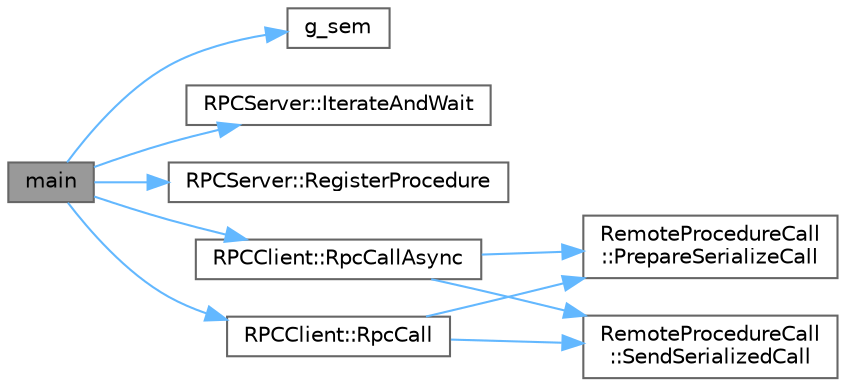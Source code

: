 digraph "main"
{
 // LATEX_PDF_SIZE
  bgcolor="transparent";
  edge [fontname=Helvetica,fontsize=10,labelfontname=Helvetica,labelfontsize=10];
  node [fontname=Helvetica,fontsize=10,shape=box,height=0.2,width=0.4];
  rankdir="LR";
  Node1 [id="Node000001",label="main",height=0.2,width=0.4,color="gray40", fillcolor="grey60", style="filled", fontcolor="black",tooltip=" "];
  Node1 -> Node2 [id="edge1_Node000001_Node000002",color="steelblue1",style="solid",tooltip=" "];
  Node2 [id="Node000002",label="g_sem",height=0.2,width=0.4,color="grey40", fillcolor="white", style="filled",URL="$test_8cpp.html#ab84bdf9835c57d8248b1685d968fa2d3",tooltip=" "];
  Node1 -> Node3 [id="edge2_Node000001_Node000003",color="steelblue1",style="solid",tooltip=" "];
  Node3 [id="Node000003",label="RPCServer::IterateAndWait",height=0.2,width=0.4,color="grey40", fillcolor="white", style="filled",URL="$class_r_p_c_server.html#aa0789295acfd6111907957f4feafcebe",tooltip=" "];
  Node1 -> Node4 [id="edge3_Node000001_Node000004",color="steelblue1",style="solid",tooltip=" "];
  Node4 [id="Node000004",label="RPCServer::RegisterProcedure",height=0.2,width=0.4,color="grey40", fillcolor="white", style="filled",URL="$class_r_p_c_server.html#a8528062f54f43807e392739dbea93e2b",tooltip="Registers a procedure so it can be called by a Remote Client."];
  Node1 -> Node5 [id="edge4_Node000001_Node000005",color="steelblue1",style="solid",tooltip=" "];
  Node5 [id="Node000005",label="RPCClient::RpcCall",height=0.2,width=0.4,color="grey40", fillcolor="white", style="filled",URL="$class_r_p_c_client.html#aafa4b8e67880abb541605fb0e3925af8",tooltip="see RemoteProcedureCall::SerializedCall and RemoteProcedureCall::SendSerializedCall...."];
  Node5 -> Node6 [id="edge5_Node000005_Node000006",color="steelblue1",style="solid",tooltip=" "];
  Node6 [id="Node000006",label="RemoteProcedureCall\l::PrepareSerializeCall",height=0.2,width=0.4,color="grey40", fillcolor="white", style="filled",URL="$class_remote_procedure_call.html#a6d2372c3e97c87b803e4c098810db711",tooltip="Serializes the given function call so the resulting byte stream can be sent over the associated link ..."];
  Node5 -> Node7 [id="edge6_Node000005_Node000007",color="steelblue1",style="solid",tooltip=" "];
  Node7 [id="Node000007",label="RemoteProcedureCall\l::SendSerializedCall",height=0.2,width=0.4,color="grey40", fillcolor="white", style="filled",URL="$class_remote_procedure_call.html#ad552257ecae47716b1e21945bd166478",tooltip=" "];
  Node1 -> Node8 [id="edge7_Node000001_Node000008",color="steelblue1",style="solid",tooltip=" "];
  Node8 [id="Node000008",label="RPCClient::RpcCallAsync",height=0.2,width=0.4,color="grey40", fillcolor="white", style="filled",URL="$class_r_p_c_client.html#ab3e82b18a51cfdc27b1b249fba614718",tooltip="see RemoteProcedureCall::SerializedCall and RemoteProcedureCall::SendSerializedCall...."];
  Node8 -> Node6 [id="edge8_Node000008_Node000006",color="steelblue1",style="solid",tooltip=" "];
  Node8 -> Node7 [id="edge9_Node000008_Node000007",color="steelblue1",style="solid",tooltip=" "];
}
